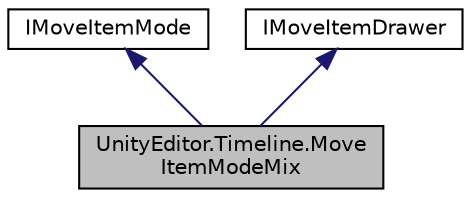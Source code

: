digraph "UnityEditor.Timeline.MoveItemModeMix"
{
 // LATEX_PDF_SIZE
  edge [fontname="Helvetica",fontsize="10",labelfontname="Helvetica",labelfontsize="10"];
  node [fontname="Helvetica",fontsize="10",shape=record];
  Node1 [label="UnityEditor.Timeline.Move\lItemModeMix",height=0.2,width=0.4,color="black", fillcolor="grey75", style="filled", fontcolor="black",tooltip=" "];
  Node2 -> Node1 [dir="back",color="midnightblue",fontsize="10",style="solid",fontname="Helvetica"];
  Node2 [label="IMoveItemMode",height=0.2,width=0.4,color="black", fillcolor="white", style="filled",URL="$interface_unity_editor_1_1_timeline_1_1_i_move_item_mode.html",tooltip=" "];
  Node3 -> Node1 [dir="back",color="midnightblue",fontsize="10",style="solid",fontname="Helvetica"];
  Node3 [label="IMoveItemDrawer",height=0.2,width=0.4,color="black", fillcolor="white", style="filled",URL="$interface_unity_editor_1_1_timeline_1_1_i_move_item_drawer.html",tooltip=" "];
}
